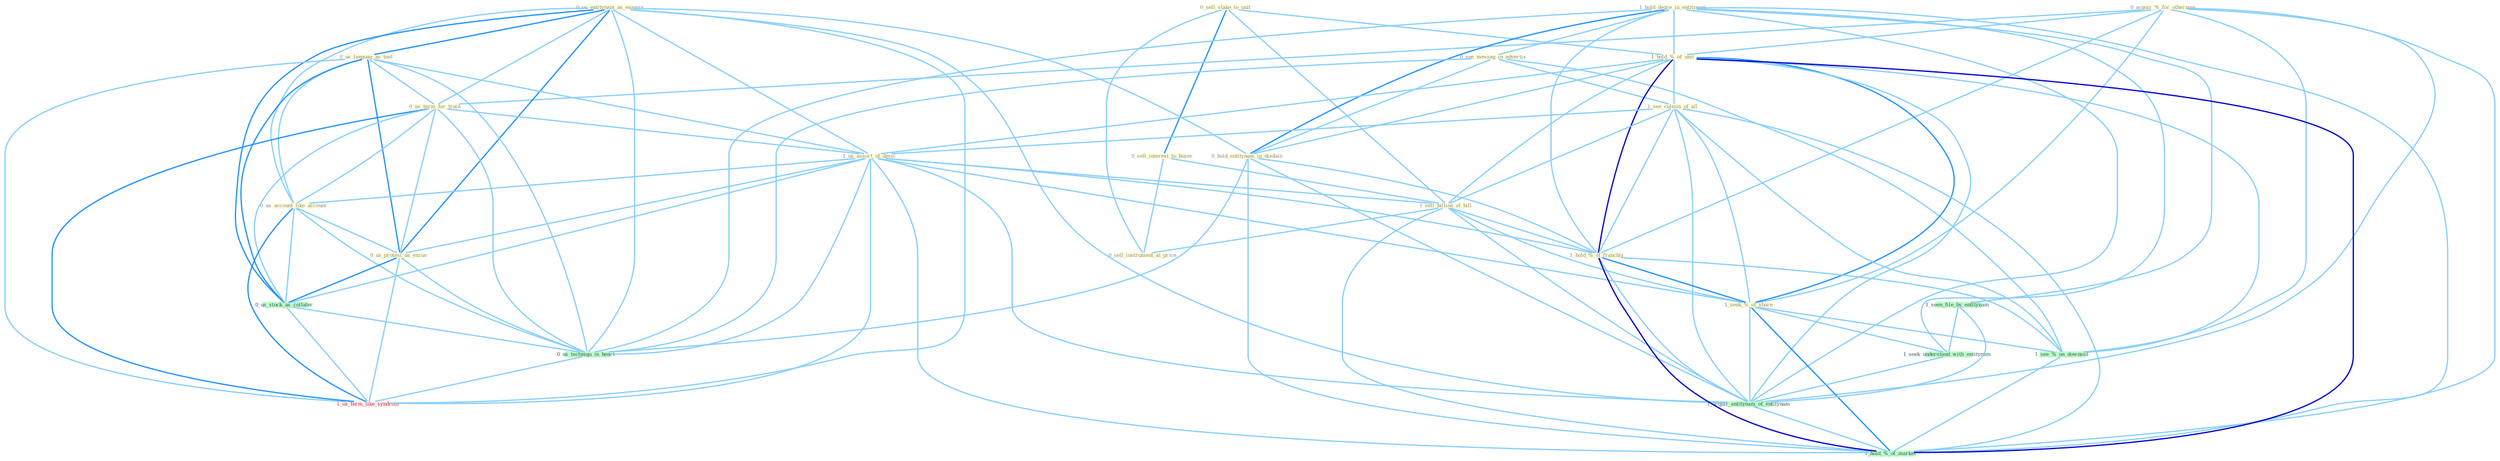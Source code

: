 Graph G{ 
    node
    [shape=polygon,style=filled,width=.5,height=.06,color="#BDFCC9",fixedsize=true,fontsize=4,
    fontcolor="#2f4f4f"];
    {node
    [color="#ffffe0", fontcolor="#8b7d6b"] "0_sell_stake_to_unit " "0_acquir_%_for_othernum " "0_us_entitynam_as_examin " "0_us_languag_as_tool " "1_hold_degre_in_entitynam " "0_see_messag_in_advertis " "0_us_term_for_train " "1_hold_%_of_unit " "1_see_culmin_of_all " "1_us_assort_of_devic " "0_us_account_like_account " "0_sell_interest_to_buyer " "1_sell_billion_of_bill " "0_sell_instrument_at_price " "0_us_protest_as_excus " "0_hold_entitynam_in_disdain " "1_hold_%_of_franchis " "1_seek_%_of_share "}
{node [color="#fff0f5", fontcolor="#b22222"] "1_us_term_like_syndrom "}
edge [color="#B0E2FF"];

	"0_sell_stake_to_unit " -- "1_hold_%_of_unit " [w="1", color="#87cefa" ];
	"0_sell_stake_to_unit " -- "0_sell_interest_to_buyer " [w="2", color="#1e90ff" , len=0.8];
	"0_sell_stake_to_unit " -- "1_sell_billion_of_bill " [w="1", color="#87cefa" ];
	"0_sell_stake_to_unit " -- "0_sell_instrument_at_price " [w="1", color="#87cefa" ];
	"0_acquir_%_for_othernum " -- "0_us_term_for_train " [w="1", color="#87cefa" ];
	"0_acquir_%_for_othernum " -- "1_hold_%_of_unit " [w="1", color="#87cefa" ];
	"0_acquir_%_for_othernum " -- "1_hold_%_of_franchis " [w="1", color="#87cefa" ];
	"0_acquir_%_for_othernum " -- "1_seek_%_of_share " [w="1", color="#87cefa" ];
	"0_acquir_%_for_othernum " -- "1_acquir_entitynam_of_entitynam " [w="1", color="#87cefa" ];
	"0_acquir_%_for_othernum " -- "1_see_%_on_downsid " [w="1", color="#87cefa" ];
	"0_acquir_%_for_othernum " -- "1_hold_%_of_market " [w="1", color="#87cefa" ];
	"0_us_entitynam_as_examin " -- "0_us_languag_as_tool " [w="2", color="#1e90ff" , len=0.8];
	"0_us_entitynam_as_examin " -- "0_us_term_for_train " [w="1", color="#87cefa" ];
	"0_us_entitynam_as_examin " -- "1_us_assort_of_devic " [w="1", color="#87cefa" ];
	"0_us_entitynam_as_examin " -- "0_us_account_like_account " [w="1", color="#87cefa" ];
	"0_us_entitynam_as_examin " -- "0_us_protest_as_excus " [w="2", color="#1e90ff" , len=0.8];
	"0_us_entitynam_as_examin " -- "0_hold_entitynam_in_disdain " [w="1", color="#87cefa" ];
	"0_us_entitynam_as_examin " -- "0_us_stock_as_collater " [w="2", color="#1e90ff" , len=0.8];
	"0_us_entitynam_as_examin " -- "1_acquir_entitynam_of_entitynam " [w="1", color="#87cefa" ];
	"0_us_entitynam_as_examin " -- "0_us_techniqu_in_heart " [w="1", color="#87cefa" ];
	"0_us_entitynam_as_examin " -- "1_us_term_like_syndrom " [w="1", color="#87cefa" ];
	"0_us_languag_as_tool " -- "0_us_term_for_train " [w="1", color="#87cefa" ];
	"0_us_languag_as_tool " -- "1_us_assort_of_devic " [w="1", color="#87cefa" ];
	"0_us_languag_as_tool " -- "0_us_account_like_account " [w="1", color="#87cefa" ];
	"0_us_languag_as_tool " -- "0_us_protest_as_excus " [w="2", color="#1e90ff" , len=0.8];
	"0_us_languag_as_tool " -- "0_us_stock_as_collater " [w="2", color="#1e90ff" , len=0.8];
	"0_us_languag_as_tool " -- "0_us_techniqu_in_heart " [w="1", color="#87cefa" ];
	"0_us_languag_as_tool " -- "1_us_term_like_syndrom " [w="1", color="#87cefa" ];
	"1_hold_degre_in_entitynam " -- "0_see_messag_in_advertis " [w="1", color="#87cefa" ];
	"1_hold_degre_in_entitynam " -- "1_hold_%_of_unit " [w="1", color="#87cefa" ];
	"1_hold_degre_in_entitynam " -- "0_hold_entitynam_in_disdain " [w="2", color="#1e90ff" , len=0.8];
	"1_hold_degre_in_entitynam " -- "1_hold_%_of_franchis " [w="1", color="#87cefa" ];
	"1_hold_degre_in_entitynam " -- "1_seen_file_by_entitynam " [w="1", color="#87cefa" ];
	"1_hold_degre_in_entitynam " -- "1_seek_understand_with_entitynam " [w="1", color="#87cefa" ];
	"1_hold_degre_in_entitynam " -- "1_acquir_entitynam_of_entitynam " [w="1", color="#87cefa" ];
	"1_hold_degre_in_entitynam " -- "0_us_techniqu_in_heart " [w="1", color="#87cefa" ];
	"1_hold_degre_in_entitynam " -- "1_hold_%_of_market " [w="1", color="#87cefa" ];
	"0_see_messag_in_advertis " -- "1_see_culmin_of_all " [w="1", color="#87cefa" ];
	"0_see_messag_in_advertis " -- "0_hold_entitynam_in_disdain " [w="1", color="#87cefa" ];
	"0_see_messag_in_advertis " -- "0_us_techniqu_in_heart " [w="1", color="#87cefa" ];
	"0_see_messag_in_advertis " -- "1_see_%_on_downsid " [w="1", color="#87cefa" ];
	"0_us_term_for_train " -- "1_us_assort_of_devic " [w="1", color="#87cefa" ];
	"0_us_term_for_train " -- "0_us_account_like_account " [w="1", color="#87cefa" ];
	"0_us_term_for_train " -- "0_us_protest_as_excus " [w="1", color="#87cefa" ];
	"0_us_term_for_train " -- "0_us_stock_as_collater " [w="1", color="#87cefa" ];
	"0_us_term_for_train " -- "0_us_techniqu_in_heart " [w="1", color="#87cefa" ];
	"0_us_term_for_train " -- "1_us_term_like_syndrom " [w="2", color="#1e90ff" , len=0.8];
	"1_hold_%_of_unit " -- "1_see_culmin_of_all " [w="1", color="#87cefa" ];
	"1_hold_%_of_unit " -- "1_us_assort_of_devic " [w="1", color="#87cefa" ];
	"1_hold_%_of_unit " -- "1_sell_billion_of_bill " [w="1", color="#87cefa" ];
	"1_hold_%_of_unit " -- "0_hold_entitynam_in_disdain " [w="1", color="#87cefa" ];
	"1_hold_%_of_unit " -- "1_hold_%_of_franchis " [w="3", color="#0000cd" , len=0.6];
	"1_hold_%_of_unit " -- "1_seek_%_of_share " [w="2", color="#1e90ff" , len=0.8];
	"1_hold_%_of_unit " -- "1_acquir_entitynam_of_entitynam " [w="1", color="#87cefa" ];
	"1_hold_%_of_unit " -- "1_see_%_on_downsid " [w="1", color="#87cefa" ];
	"1_hold_%_of_unit " -- "1_hold_%_of_market " [w="3", color="#0000cd" , len=0.6];
	"1_see_culmin_of_all " -- "1_us_assort_of_devic " [w="1", color="#87cefa" ];
	"1_see_culmin_of_all " -- "1_sell_billion_of_bill " [w="1", color="#87cefa" ];
	"1_see_culmin_of_all " -- "1_hold_%_of_franchis " [w="1", color="#87cefa" ];
	"1_see_culmin_of_all " -- "1_seek_%_of_share " [w="1", color="#87cefa" ];
	"1_see_culmin_of_all " -- "1_acquir_entitynam_of_entitynam " [w="1", color="#87cefa" ];
	"1_see_culmin_of_all " -- "1_see_%_on_downsid " [w="1", color="#87cefa" ];
	"1_see_culmin_of_all " -- "1_hold_%_of_market " [w="1", color="#87cefa" ];
	"1_us_assort_of_devic " -- "0_us_account_like_account " [w="1", color="#87cefa" ];
	"1_us_assort_of_devic " -- "1_sell_billion_of_bill " [w="1", color="#87cefa" ];
	"1_us_assort_of_devic " -- "0_us_protest_as_excus " [w="1", color="#87cefa" ];
	"1_us_assort_of_devic " -- "1_hold_%_of_franchis " [w="1", color="#87cefa" ];
	"1_us_assort_of_devic " -- "1_seek_%_of_share " [w="1", color="#87cefa" ];
	"1_us_assort_of_devic " -- "0_us_stock_as_collater " [w="1", color="#87cefa" ];
	"1_us_assort_of_devic " -- "1_acquir_entitynam_of_entitynam " [w="1", color="#87cefa" ];
	"1_us_assort_of_devic " -- "0_us_techniqu_in_heart " [w="1", color="#87cefa" ];
	"1_us_assort_of_devic " -- "1_us_term_like_syndrom " [w="1", color="#87cefa" ];
	"1_us_assort_of_devic " -- "1_hold_%_of_market " [w="1", color="#87cefa" ];
	"0_us_account_like_account " -- "0_us_protest_as_excus " [w="1", color="#87cefa" ];
	"0_us_account_like_account " -- "0_us_stock_as_collater " [w="1", color="#87cefa" ];
	"0_us_account_like_account " -- "0_us_techniqu_in_heart " [w="1", color="#87cefa" ];
	"0_us_account_like_account " -- "1_us_term_like_syndrom " [w="2", color="#1e90ff" , len=0.8];
	"0_sell_interest_to_buyer " -- "1_sell_billion_of_bill " [w="1", color="#87cefa" ];
	"0_sell_interest_to_buyer " -- "0_sell_instrument_at_price " [w="1", color="#87cefa" ];
	"1_sell_billion_of_bill " -- "0_sell_instrument_at_price " [w="1", color="#87cefa" ];
	"1_sell_billion_of_bill " -- "1_hold_%_of_franchis " [w="1", color="#87cefa" ];
	"1_sell_billion_of_bill " -- "1_seek_%_of_share " [w="1", color="#87cefa" ];
	"1_sell_billion_of_bill " -- "1_acquir_entitynam_of_entitynam " [w="1", color="#87cefa" ];
	"1_sell_billion_of_bill " -- "1_hold_%_of_market " [w="1", color="#87cefa" ];
	"0_us_protest_as_excus " -- "0_us_stock_as_collater " [w="2", color="#1e90ff" , len=0.8];
	"0_us_protest_as_excus " -- "0_us_techniqu_in_heart " [w="1", color="#87cefa" ];
	"0_us_protest_as_excus " -- "1_us_term_like_syndrom " [w="1", color="#87cefa" ];
	"0_hold_entitynam_in_disdain " -- "1_hold_%_of_franchis " [w="1", color="#87cefa" ];
	"0_hold_entitynam_in_disdain " -- "1_acquir_entitynam_of_entitynam " [w="1", color="#87cefa" ];
	"0_hold_entitynam_in_disdain " -- "0_us_techniqu_in_heart " [w="1", color="#87cefa" ];
	"0_hold_entitynam_in_disdain " -- "1_hold_%_of_market " [w="1", color="#87cefa" ];
	"1_hold_%_of_franchis " -- "1_seek_%_of_share " [w="2", color="#1e90ff" , len=0.8];
	"1_hold_%_of_franchis " -- "1_acquir_entitynam_of_entitynam " [w="1", color="#87cefa" ];
	"1_hold_%_of_franchis " -- "1_see_%_on_downsid " [w="1", color="#87cefa" ];
	"1_hold_%_of_franchis " -- "1_hold_%_of_market " [w="3", color="#0000cd" , len=0.6];
	"1_seek_%_of_share " -- "1_seek_understand_with_entitynam " [w="1", color="#87cefa" ];
	"1_seek_%_of_share " -- "1_acquir_entitynam_of_entitynam " [w="1", color="#87cefa" ];
	"1_seek_%_of_share " -- "1_see_%_on_downsid " [w="1", color="#87cefa" ];
	"1_seek_%_of_share " -- "1_hold_%_of_market " [w="2", color="#1e90ff" , len=0.8];
	"1_seen_file_by_entitynam " -- "1_seek_understand_with_entitynam " [w="1", color="#87cefa" ];
	"1_seen_file_by_entitynam " -- "1_acquir_entitynam_of_entitynam " [w="1", color="#87cefa" ];
	"0_us_stock_as_collater " -- "0_us_techniqu_in_heart " [w="1", color="#87cefa" ];
	"0_us_stock_as_collater " -- "1_us_term_like_syndrom " [w="1", color="#87cefa" ];
	"1_seek_understand_with_entitynam " -- "1_acquir_entitynam_of_entitynam " [w="1", color="#87cefa" ];
	"1_acquir_entitynam_of_entitynam " -- "1_hold_%_of_market " [w="1", color="#87cefa" ];
	"0_us_techniqu_in_heart " -- "1_us_term_like_syndrom " [w="1", color="#87cefa" ];
	"1_see_%_on_downsid " -- "1_hold_%_of_market " [w="1", color="#87cefa" ];
}